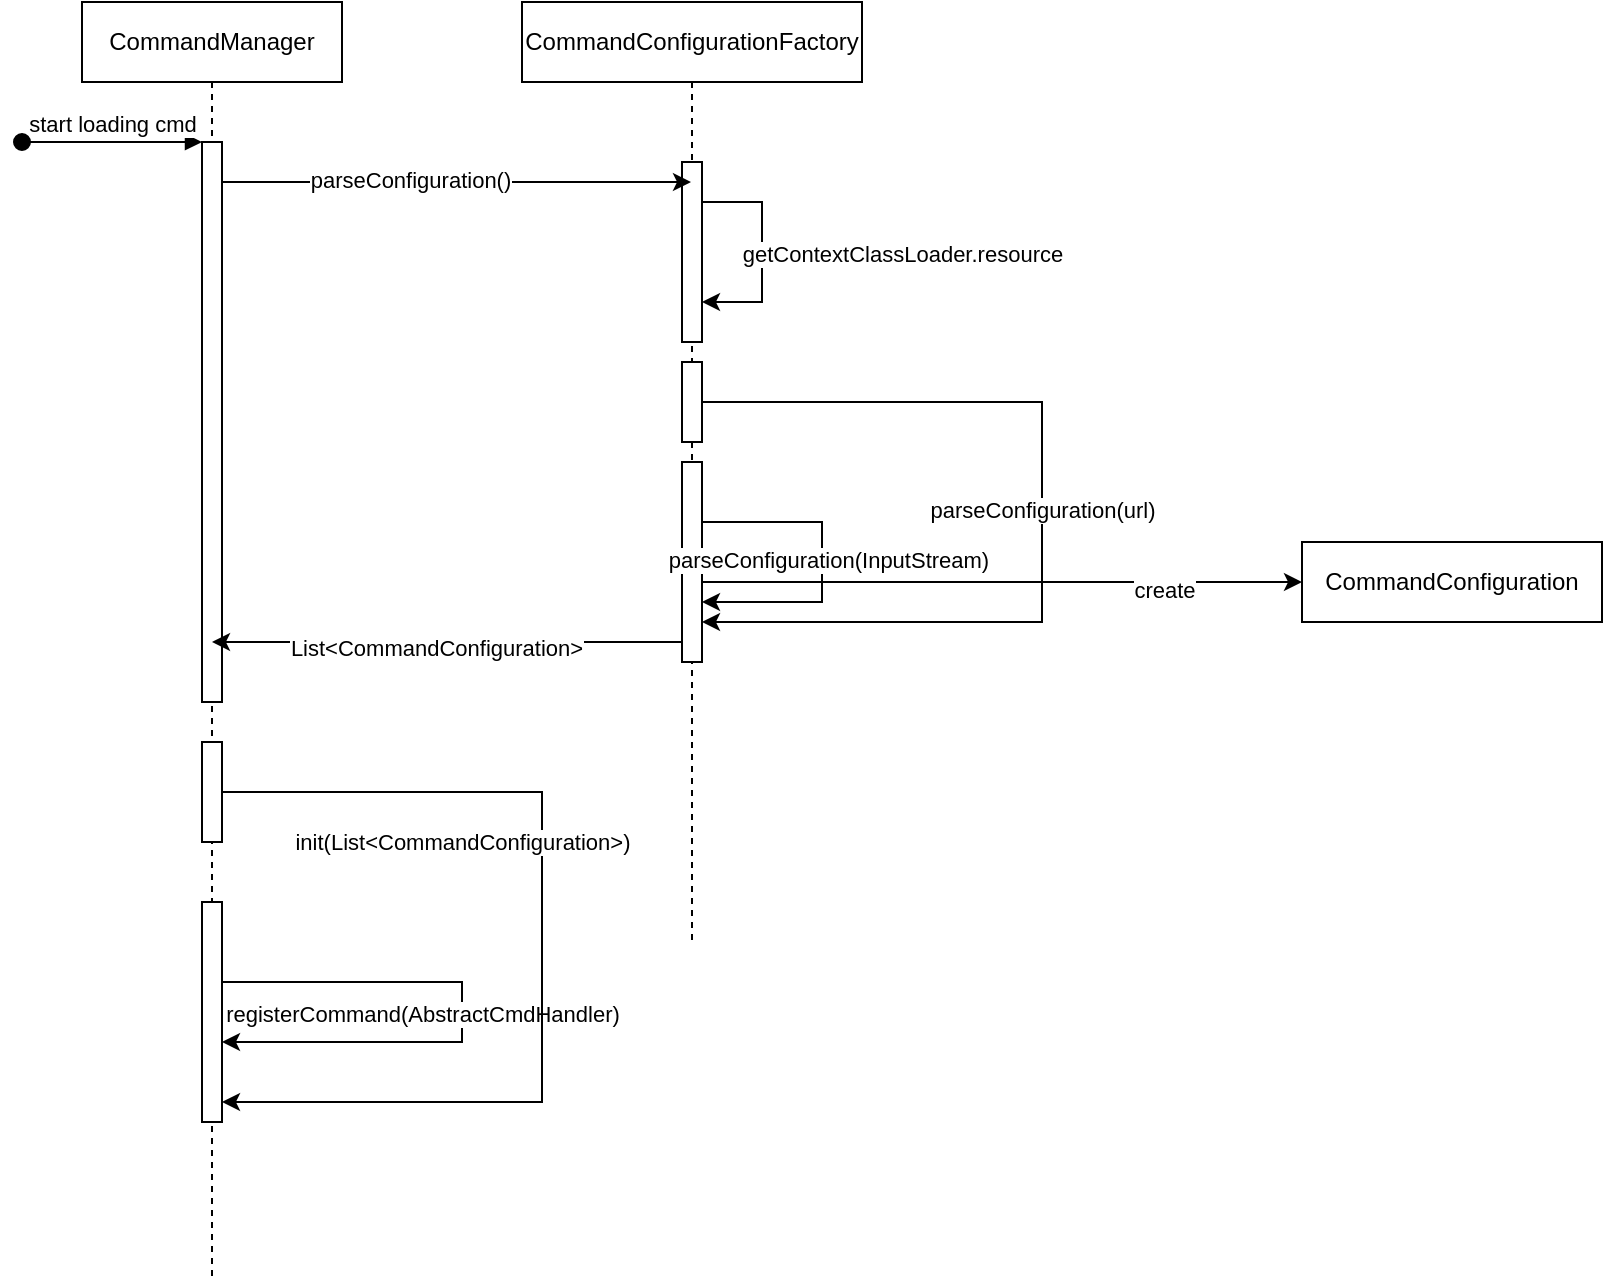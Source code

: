 <mxfile version="21.3.7" type="github">
  <diagram name="Page-1" id="2YBvvXClWsGukQMizWep">
    <mxGraphModel dx="1426" dy="750" grid="1" gridSize="10" guides="1" tooltips="1" connect="1" arrows="1" fold="1" page="1" pageScale="1" pageWidth="850" pageHeight="1100" math="0" shadow="0">
      <root>
        <mxCell id="0" />
        <mxCell id="1" parent="0" />
        <mxCell id="aM9ryv3xv72pqoxQDRHE-1" value="CommandManager" style="shape=umlLifeline;perimeter=lifelinePerimeter;whiteSpace=wrap;html=1;container=0;dropTarget=0;collapsible=0;recursiveResize=0;outlineConnect=0;portConstraint=eastwest;newEdgeStyle={&quot;edgeStyle&quot;:&quot;elbowEdgeStyle&quot;,&quot;elbow&quot;:&quot;vertical&quot;,&quot;curved&quot;:0,&quot;rounded&quot;:0};" parent="1" vertex="1">
          <mxGeometry x="40" y="40" width="130" height="640" as="geometry" />
        </mxCell>
        <mxCell id="aM9ryv3xv72pqoxQDRHE-2" value="" style="html=1;points=[];perimeter=orthogonalPerimeter;outlineConnect=0;targetShapes=umlLifeline;portConstraint=eastwest;newEdgeStyle={&quot;edgeStyle&quot;:&quot;elbowEdgeStyle&quot;,&quot;elbow&quot;:&quot;vertical&quot;,&quot;curved&quot;:0,&quot;rounded&quot;:0};" parent="aM9ryv3xv72pqoxQDRHE-1" vertex="1">
          <mxGeometry x="60" y="70" width="10" height="280" as="geometry" />
        </mxCell>
        <mxCell id="aM9ryv3xv72pqoxQDRHE-3" value="start loading cmd" style="html=1;verticalAlign=bottom;startArrow=oval;endArrow=block;startSize=8;edgeStyle=elbowEdgeStyle;elbow=vertical;curved=0;rounded=0;" parent="aM9ryv3xv72pqoxQDRHE-1" target="aM9ryv3xv72pqoxQDRHE-2" edge="1">
          <mxGeometry relative="1" as="geometry">
            <mxPoint x="-30" y="70" as="sourcePoint" />
          </mxGeometry>
        </mxCell>
        <mxCell id="XMDYfEerJd-O69-vOdZb-24" value="" style="html=1;points=[];perimeter=orthogonalPerimeter;outlineConnect=0;targetShapes=umlLifeline;portConstraint=eastwest;newEdgeStyle={&quot;edgeStyle&quot;:&quot;elbowEdgeStyle&quot;,&quot;elbow&quot;:&quot;vertical&quot;,&quot;curved&quot;:0,&quot;rounded&quot;:0};" vertex="1" parent="aM9ryv3xv72pqoxQDRHE-1">
          <mxGeometry x="60" y="370" width="10" height="50" as="geometry" />
        </mxCell>
        <mxCell id="XMDYfEerJd-O69-vOdZb-25" value="" style="html=1;points=[];perimeter=orthogonalPerimeter;outlineConnect=0;targetShapes=umlLifeline;portConstraint=eastwest;newEdgeStyle={&quot;edgeStyle&quot;:&quot;elbowEdgeStyle&quot;,&quot;elbow&quot;:&quot;vertical&quot;,&quot;curved&quot;:0,&quot;rounded&quot;:0};" vertex="1" parent="aM9ryv3xv72pqoxQDRHE-1">
          <mxGeometry x="60" y="450" width="10" height="110" as="geometry" />
        </mxCell>
        <mxCell id="XMDYfEerJd-O69-vOdZb-26" style="edgeStyle=elbowEdgeStyle;rounded=0;orthogonalLoop=1;jettySize=auto;html=1;elbow=vertical;curved=0;" edge="1" parent="aM9ryv3xv72pqoxQDRHE-1" source="XMDYfEerJd-O69-vOdZb-25" target="XMDYfEerJd-O69-vOdZb-25">
          <mxGeometry relative="1" as="geometry">
            <Array as="points">
              <mxPoint x="190" y="490" />
            </Array>
          </mxGeometry>
        </mxCell>
        <mxCell id="XMDYfEerJd-O69-vOdZb-27" value="registerCommand(AbstractCmdHandler)" style="edgeLabel;html=1;align=center;verticalAlign=middle;resizable=0;points=[];" vertex="1" connectable="0" parent="XMDYfEerJd-O69-vOdZb-26">
          <mxGeometry x="-0.02" y="-3" relative="1" as="geometry">
            <mxPoint x="-17" y="3" as="offset" />
          </mxGeometry>
        </mxCell>
        <mxCell id="XMDYfEerJd-O69-vOdZb-30" style="edgeStyle=elbowEdgeStyle;rounded=0;orthogonalLoop=1;jettySize=auto;html=1;elbow=vertical;curved=0;" edge="1" parent="aM9ryv3xv72pqoxQDRHE-1" source="XMDYfEerJd-O69-vOdZb-24" target="XMDYfEerJd-O69-vOdZb-25">
          <mxGeometry relative="1" as="geometry">
            <Array as="points">
              <mxPoint x="230" y="550" />
            </Array>
          </mxGeometry>
        </mxCell>
        <mxCell id="XMDYfEerJd-O69-vOdZb-33" value="init(List&amp;lt;CommandConfiguration&amp;gt;)" style="edgeLabel;html=1;align=center;verticalAlign=middle;resizable=0;points=[];" vertex="1" connectable="0" parent="XMDYfEerJd-O69-vOdZb-30">
          <mxGeometry x="-0.128" y="1" relative="1" as="geometry">
            <mxPoint x="-41" y="-22" as="offset" />
          </mxGeometry>
        </mxCell>
        <mxCell id="XMDYfEerJd-O69-vOdZb-1" value="CommandConfigurationFactory" style="shape=umlLifeline;perimeter=lifelinePerimeter;whiteSpace=wrap;html=1;container=0;dropTarget=0;collapsible=0;recursiveResize=0;outlineConnect=0;portConstraint=eastwest;newEdgeStyle={&quot;edgeStyle&quot;:&quot;elbowEdgeStyle&quot;,&quot;elbow&quot;:&quot;vertical&quot;,&quot;curved&quot;:0,&quot;rounded&quot;:0};" vertex="1" parent="1">
          <mxGeometry x="260" y="40" width="170" height="470" as="geometry" />
        </mxCell>
        <mxCell id="XMDYfEerJd-O69-vOdZb-6" style="edgeStyle=elbowEdgeStyle;rounded=0;orthogonalLoop=1;jettySize=auto;html=1;elbow=vertical;curved=0;" edge="1" parent="XMDYfEerJd-O69-vOdZb-1" source="XMDYfEerJd-O69-vOdZb-2" target="XMDYfEerJd-O69-vOdZb-1">
          <mxGeometry relative="1" as="geometry" />
        </mxCell>
        <mxCell id="XMDYfEerJd-O69-vOdZb-7" style="edgeStyle=elbowEdgeStyle;rounded=0;orthogonalLoop=1;jettySize=auto;html=1;elbow=vertical;curved=0;" edge="1" parent="XMDYfEerJd-O69-vOdZb-1" source="XMDYfEerJd-O69-vOdZb-2" target="XMDYfEerJd-O69-vOdZb-2">
          <mxGeometry relative="1" as="geometry">
            <mxPoint x="150" y="120" as="targetPoint" />
            <Array as="points">
              <mxPoint x="120" y="100" />
            </Array>
          </mxGeometry>
        </mxCell>
        <mxCell id="XMDYfEerJd-O69-vOdZb-10" value="getContextClassLoader.resource" style="edgeLabel;html=1;align=center;verticalAlign=middle;resizable=0;points=[];rotation=0;" vertex="1" connectable="0" parent="XMDYfEerJd-O69-vOdZb-7">
          <mxGeometry x="-0.05" y="-2" relative="1" as="geometry">
            <mxPoint x="72" y="3" as="offset" />
          </mxGeometry>
        </mxCell>
        <mxCell id="XMDYfEerJd-O69-vOdZb-9" style="edgeStyle=elbowEdgeStyle;rounded=0;orthogonalLoop=1;jettySize=auto;html=1;elbow=vertical;curved=0;" edge="1" parent="XMDYfEerJd-O69-vOdZb-1" source="XMDYfEerJd-O69-vOdZb-2" target="XMDYfEerJd-O69-vOdZb-1">
          <mxGeometry relative="1" as="geometry" />
        </mxCell>
        <mxCell id="XMDYfEerJd-O69-vOdZb-2" value="" style="html=1;points=[];perimeter=orthogonalPerimeter;outlineConnect=0;targetShapes=umlLifeline;portConstraint=eastwest;newEdgeStyle={&quot;edgeStyle&quot;:&quot;elbowEdgeStyle&quot;,&quot;elbow&quot;:&quot;vertical&quot;,&quot;curved&quot;:0,&quot;rounded&quot;:0};" vertex="1" parent="XMDYfEerJd-O69-vOdZb-1">
          <mxGeometry x="80" y="80" width="10" height="90" as="geometry" />
        </mxCell>
        <mxCell id="XMDYfEerJd-O69-vOdZb-11" value="" style="html=1;points=[];perimeter=orthogonalPerimeter;outlineConnect=0;targetShapes=umlLifeline;portConstraint=eastwest;newEdgeStyle={&quot;edgeStyle&quot;:&quot;elbowEdgeStyle&quot;,&quot;elbow&quot;:&quot;vertical&quot;,&quot;curved&quot;:0,&quot;rounded&quot;:0};" vertex="1" parent="XMDYfEerJd-O69-vOdZb-1">
          <mxGeometry x="80" y="180" width="10" height="40" as="geometry" />
        </mxCell>
        <mxCell id="XMDYfEerJd-O69-vOdZb-12" style="edgeStyle=elbowEdgeStyle;rounded=0;orthogonalLoop=1;jettySize=auto;html=1;elbow=vertical;curved=0;" edge="1" parent="XMDYfEerJd-O69-vOdZb-1" source="XMDYfEerJd-O69-vOdZb-11" target="XMDYfEerJd-O69-vOdZb-17">
          <mxGeometry relative="1" as="geometry">
            <Array as="points">
              <mxPoint x="260" y="310" />
            </Array>
          </mxGeometry>
        </mxCell>
        <mxCell id="XMDYfEerJd-O69-vOdZb-13" value="parseConfiguration(url)" style="edgeLabel;html=1;align=center;verticalAlign=middle;resizable=0;points=[];" vertex="1" connectable="0" parent="XMDYfEerJd-O69-vOdZb-12">
          <mxGeometry x="-0.01" y="-1" relative="1" as="geometry">
            <mxPoint x="1" y="1" as="offset" />
          </mxGeometry>
        </mxCell>
        <mxCell id="XMDYfEerJd-O69-vOdZb-34" style="edgeStyle=elbowEdgeStyle;rounded=0;orthogonalLoop=1;jettySize=auto;html=1;elbow=vertical;curved=0;" edge="1" parent="XMDYfEerJd-O69-vOdZb-1" source="XMDYfEerJd-O69-vOdZb-17">
          <mxGeometry relative="1" as="geometry">
            <mxPoint x="390" y="290" as="targetPoint" />
            <Array as="points">
              <mxPoint x="250" y="290" />
            </Array>
          </mxGeometry>
        </mxCell>
        <mxCell id="XMDYfEerJd-O69-vOdZb-35" value="create" style="edgeLabel;html=1;align=center;verticalAlign=middle;resizable=0;points=[];" vertex="1" connectable="0" parent="XMDYfEerJd-O69-vOdZb-34">
          <mxGeometry x="0.54" y="-4" relative="1" as="geometry">
            <mxPoint as="offset" />
          </mxGeometry>
        </mxCell>
        <mxCell id="XMDYfEerJd-O69-vOdZb-17" value="" style="html=1;points=[];perimeter=orthogonalPerimeter;outlineConnect=0;targetShapes=umlLifeline;portConstraint=eastwest;newEdgeStyle={&quot;edgeStyle&quot;:&quot;elbowEdgeStyle&quot;,&quot;elbow&quot;:&quot;vertical&quot;,&quot;curved&quot;:0,&quot;rounded&quot;:0};" vertex="1" parent="XMDYfEerJd-O69-vOdZb-1">
          <mxGeometry x="80" y="230" width="10" height="100" as="geometry" />
        </mxCell>
        <mxCell id="XMDYfEerJd-O69-vOdZb-18" style="edgeStyle=elbowEdgeStyle;rounded=0;orthogonalLoop=1;jettySize=auto;html=1;elbow=vertical;curved=0;" edge="1" parent="XMDYfEerJd-O69-vOdZb-1" source="XMDYfEerJd-O69-vOdZb-17" target="XMDYfEerJd-O69-vOdZb-17">
          <mxGeometry relative="1" as="geometry">
            <Array as="points">
              <mxPoint x="150" y="260" />
            </Array>
          </mxGeometry>
        </mxCell>
        <mxCell id="XMDYfEerJd-O69-vOdZb-19" value="parseConfiguration(InputStream)" style="edgeLabel;html=1;align=center;verticalAlign=middle;resizable=0;points=[];" vertex="1" connectable="0" parent="XMDYfEerJd-O69-vOdZb-18">
          <mxGeometry x="-0.018" y="3" relative="1" as="geometry">
            <mxPoint as="offset" />
          </mxGeometry>
        </mxCell>
        <mxCell id="XMDYfEerJd-O69-vOdZb-3" style="edgeStyle=elbowEdgeStyle;rounded=0;orthogonalLoop=1;jettySize=auto;html=1;elbow=vertical;curved=0;" edge="1" parent="1" source="aM9ryv3xv72pqoxQDRHE-2" target="XMDYfEerJd-O69-vOdZb-1">
          <mxGeometry relative="1" as="geometry">
            <Array as="points">
              <mxPoint x="220" y="130" />
            </Array>
          </mxGeometry>
        </mxCell>
        <mxCell id="XMDYfEerJd-O69-vOdZb-4" value="parseConfiguration()" style="edgeLabel;html=1;align=center;verticalAlign=middle;resizable=0;points=[];" vertex="1" connectable="0" parent="XMDYfEerJd-O69-vOdZb-3">
          <mxGeometry x="-0.198" y="1" relative="1" as="geometry">
            <mxPoint as="offset" />
          </mxGeometry>
        </mxCell>
        <mxCell id="XMDYfEerJd-O69-vOdZb-22" style="edgeStyle=elbowEdgeStyle;rounded=0;orthogonalLoop=1;jettySize=auto;html=1;elbow=vertical;curved=0;" edge="1" parent="1" source="XMDYfEerJd-O69-vOdZb-17" target="aM9ryv3xv72pqoxQDRHE-1">
          <mxGeometry relative="1" as="geometry">
            <Array as="points">
              <mxPoint x="200" y="360" />
            </Array>
          </mxGeometry>
        </mxCell>
        <mxCell id="XMDYfEerJd-O69-vOdZb-23" value="List&amp;lt;CommandConfiguration&amp;gt;" style="edgeLabel;html=1;align=center;verticalAlign=middle;resizable=0;points=[];" vertex="1" connectable="0" parent="XMDYfEerJd-O69-vOdZb-22">
          <mxGeometry x="0.053" y="3" relative="1" as="geometry">
            <mxPoint as="offset" />
          </mxGeometry>
        </mxCell>
        <mxCell id="XMDYfEerJd-O69-vOdZb-37" value="CommandConfiguration" style="rounded=0;whiteSpace=wrap;html=1;" vertex="1" parent="1">
          <mxGeometry x="650" y="310" width="150" height="40" as="geometry" />
        </mxCell>
      </root>
    </mxGraphModel>
  </diagram>
</mxfile>
